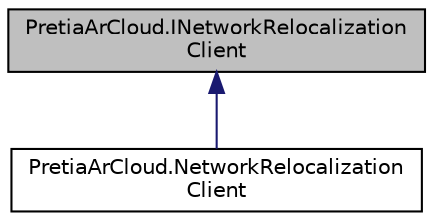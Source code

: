 digraph "PretiaArCloud.INetworkRelocalizationClient"
{
 // LATEX_PDF_SIZE
  edge [fontname="Helvetica",fontsize="10",labelfontname="Helvetica",labelfontsize="10"];
  node [fontname="Helvetica",fontsize="10",shape=record];
  Node1 [label="PretiaArCloud.INetworkRelocalization\lClient",height=0.2,width=0.4,color="black", fillcolor="grey75", style="filled", fontcolor="black",tooltip=" "];
  Node1 -> Node2 [dir="back",color="midnightblue",fontsize="10",style="solid",fontname="Helvetica"];
  Node2 [label="PretiaArCloud.NetworkRelocalization\lClient",height=0.2,width=0.4,color="black", fillcolor="white", style="filled",URL="$classPretiaArCloud_1_1NetworkRelocalizationClient.html",tooltip=" "];
}
